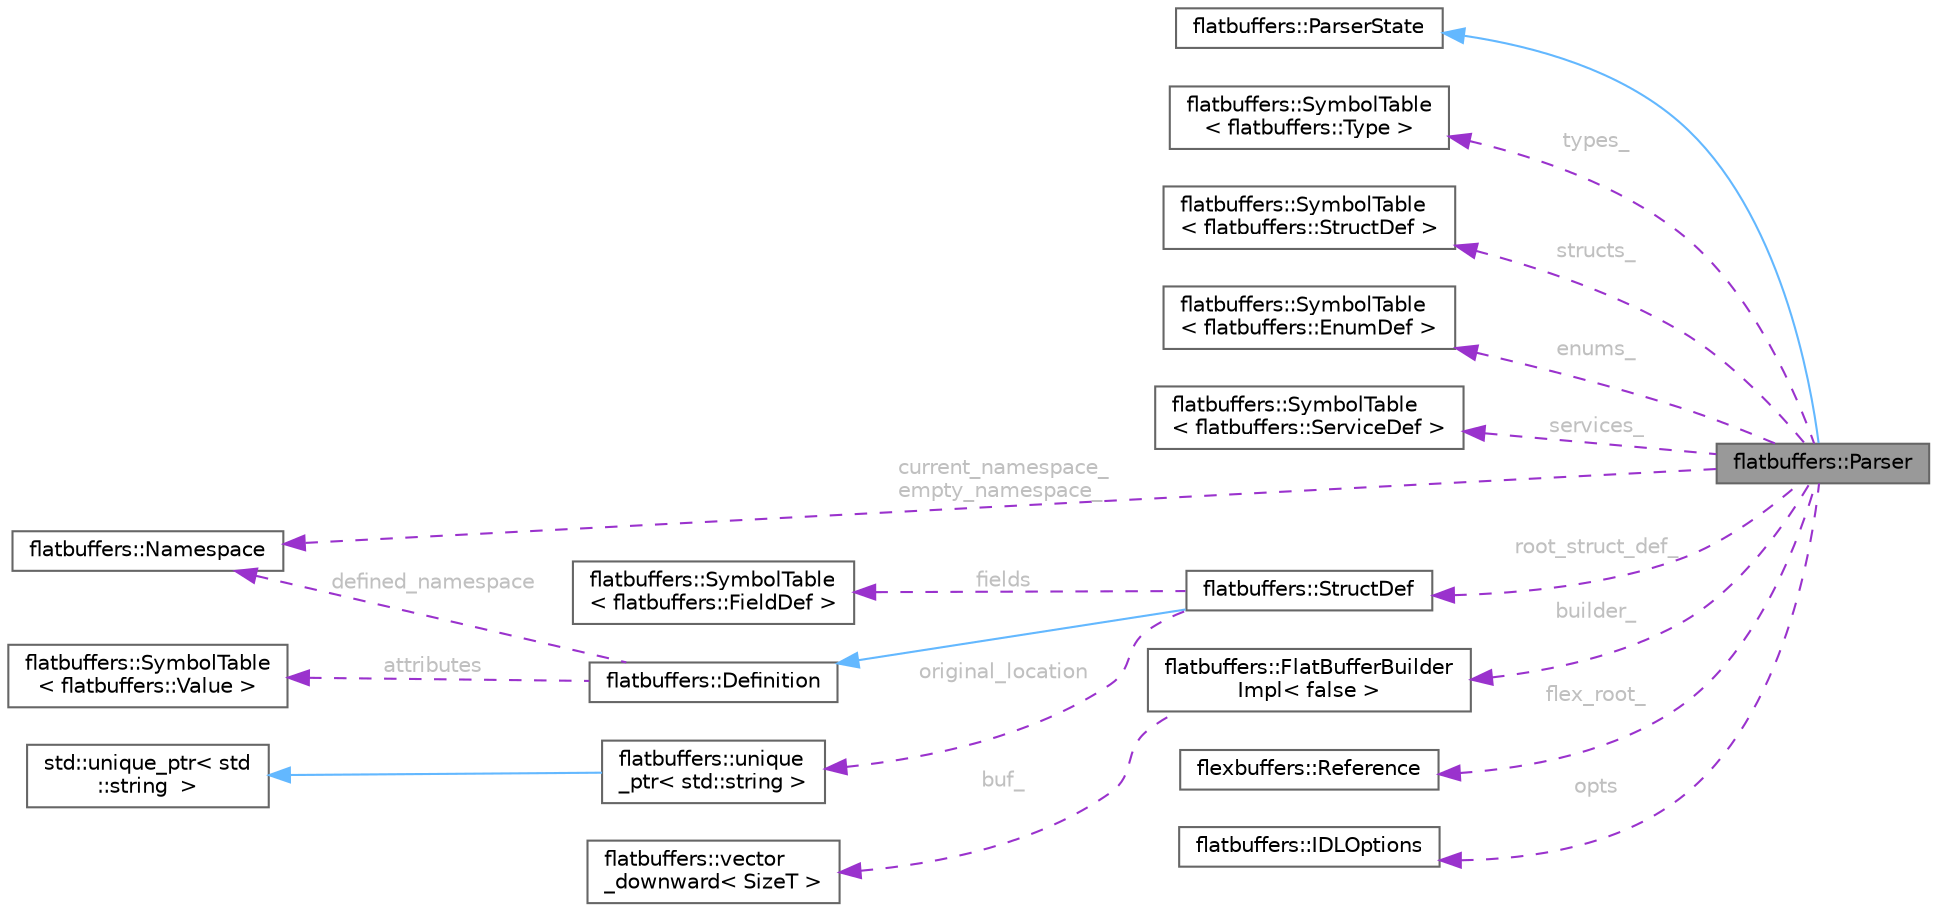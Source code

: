 digraph "flatbuffers::Parser"
{
 // LATEX_PDF_SIZE
  bgcolor="transparent";
  edge [fontname=Helvetica,fontsize=10,labelfontname=Helvetica,labelfontsize=10];
  node [fontname=Helvetica,fontsize=10,shape=box,height=0.2,width=0.4];
  rankdir="LR";
  Node1 [id="Node000001",label="flatbuffers::Parser",height=0.2,width=0.4,color="gray40", fillcolor="grey60", style="filled", fontcolor="black",tooltip=" "];
  Node2 -> Node1 [id="edge18_Node000001_Node000002",dir="back",color="steelblue1",style="solid",tooltip=" "];
  Node2 [id="Node000002",label="flatbuffers::ParserState",height=0.2,width=0.4,color="gray40", fillcolor="white", style="filled",URL="$structflatbuffers_1_1ParserState.html",tooltip=" "];
  Node3 -> Node1 [id="edge19_Node000001_Node000003",dir="back",color="darkorchid3",style="dashed",tooltip=" ",label=" types_",fontcolor="grey" ];
  Node3 [id="Node000003",label="flatbuffers::SymbolTable\l\< flatbuffers::Type \>",height=0.2,width=0.4,color="gray40", fillcolor="white", style="filled",URL="$classflatbuffers_1_1SymbolTable.html",tooltip=" "];
  Node4 -> Node1 [id="edge20_Node000001_Node000004",dir="back",color="darkorchid3",style="dashed",tooltip=" ",label=" structs_",fontcolor="grey" ];
  Node4 [id="Node000004",label="flatbuffers::SymbolTable\l\< flatbuffers::StructDef \>",height=0.2,width=0.4,color="gray40", fillcolor="white", style="filled",URL="$classflatbuffers_1_1SymbolTable.html",tooltip=" "];
  Node5 -> Node1 [id="edge21_Node000001_Node000005",dir="back",color="darkorchid3",style="dashed",tooltip=" ",label=" enums_",fontcolor="grey" ];
  Node5 [id="Node000005",label="flatbuffers::SymbolTable\l\< flatbuffers::EnumDef \>",height=0.2,width=0.4,color="gray40", fillcolor="white", style="filled",URL="$classflatbuffers_1_1SymbolTable.html",tooltip=" "];
  Node6 -> Node1 [id="edge22_Node000001_Node000006",dir="back",color="darkorchid3",style="dashed",tooltip=" ",label=" services_",fontcolor="grey" ];
  Node6 [id="Node000006",label="flatbuffers::SymbolTable\l\< flatbuffers::ServiceDef \>",height=0.2,width=0.4,color="gray40", fillcolor="white", style="filled",URL="$classflatbuffers_1_1SymbolTable.html",tooltip=" "];
  Node7 -> Node1 [id="edge23_Node000001_Node000007",dir="back",color="darkorchid3",style="dashed",tooltip=" ",label=" current_namespace_\nempty_namespace_",fontcolor="grey" ];
  Node7 [id="Node000007",label="flatbuffers::Namespace",height=0.2,width=0.4,color="gray40", fillcolor="white", style="filled",URL="$structflatbuffers_1_1Namespace.html",tooltip=" "];
  Node8 -> Node1 [id="edge24_Node000001_Node000008",dir="back",color="darkorchid3",style="dashed",tooltip=" ",label=" builder_",fontcolor="grey" ];
  Node8 [id="Node000008",label="flatbuffers::FlatBufferBuilder\lImpl\< false \>",height=0.2,width=0.4,color="gray40", fillcolor="white", style="filled",URL="$classflatbuffers_1_1FlatBufferBuilderImpl.html",tooltip=" "];
  Node9 -> Node8 [id="edge25_Node000008_Node000009",dir="back",color="darkorchid3",style="dashed",tooltip=" ",label=" buf_",fontcolor="grey" ];
  Node9 [id="Node000009",label="flatbuffers::vector\l_downward\< SizeT \>",height=0.2,width=0.4,color="gray40", fillcolor="white", style="filled",URL="$classflatbuffers_1_1vector__downward.html",tooltip=" "];
  Node10 -> Node1 [id="edge26_Node000001_Node000010",dir="back",color="darkorchid3",style="dashed",tooltip=" ",label=" flex_root_",fontcolor="grey" ];
  Node10 [id="Node000010",label="flexbuffers::Reference",height=0.2,width=0.4,color="gray40", fillcolor="white", style="filled",URL="$classflexbuffers_1_1Reference.html",tooltip=" "];
  Node11 -> Node1 [id="edge27_Node000001_Node000011",dir="back",color="darkorchid3",style="dashed",tooltip=" ",label=" root_struct_def_",fontcolor="grey" ];
  Node11 [id="Node000011",label="flatbuffers::StructDef",height=0.2,width=0.4,color="gray40", fillcolor="white", style="filled",URL="$structflatbuffers_1_1StructDef.html",tooltip=" "];
  Node12 -> Node11 [id="edge28_Node000011_Node000012",dir="back",color="steelblue1",style="solid",tooltip=" "];
  Node12 [id="Node000012",label="flatbuffers::Definition",height=0.2,width=0.4,color="gray40", fillcolor="white", style="filled",URL="$structflatbuffers_1_1Definition.html",tooltip=" "];
  Node13 -> Node12 [id="edge29_Node000012_Node000013",dir="back",color="darkorchid3",style="dashed",tooltip=" ",label=" attributes",fontcolor="grey" ];
  Node13 [id="Node000013",label="flatbuffers::SymbolTable\l\< flatbuffers::Value \>",height=0.2,width=0.4,color="gray40", fillcolor="white", style="filled",URL="$classflatbuffers_1_1SymbolTable.html",tooltip=" "];
  Node7 -> Node12 [id="edge30_Node000012_Node000007",dir="back",color="darkorchid3",style="dashed",tooltip=" ",label=" defined_namespace",fontcolor="grey" ];
  Node14 -> Node11 [id="edge31_Node000011_Node000014",dir="back",color="darkorchid3",style="dashed",tooltip=" ",label=" fields",fontcolor="grey" ];
  Node14 [id="Node000014",label="flatbuffers::SymbolTable\l\< flatbuffers::FieldDef \>",height=0.2,width=0.4,color="gray40", fillcolor="white", style="filled",URL="$classflatbuffers_1_1SymbolTable.html",tooltip=" "];
  Node15 -> Node11 [id="edge32_Node000011_Node000015",dir="back",color="darkorchid3",style="dashed",tooltip=" ",label=" original_location",fontcolor="grey" ];
  Node15 [id="Node000015",label="flatbuffers::unique\l_ptr\< std::string \>",height=0.2,width=0.4,color="gray40", fillcolor="white", style="filled",URL="$classflatbuffers_1_1unique__ptr.html",tooltip=" "];
  Node16 -> Node15 [id="edge33_Node000015_Node000016",dir="back",color="steelblue1",style="solid",tooltip=" "];
  Node16 [id="Node000016",label="std::unique_ptr\< std\l::string  \>",height=0.2,width=0.4,color="gray40", fillcolor="white", style="filled",tooltip=" "];
  Node17 -> Node1 [id="edge34_Node000001_Node000017",dir="back",color="darkorchid3",style="dashed",tooltip=" ",label=" opts",fontcolor="grey" ];
  Node17 [id="Node000017",label="flatbuffers::IDLOptions",height=0.2,width=0.4,color="gray40", fillcolor="white", style="filled",URL="$structflatbuffers_1_1IDLOptions.html",tooltip=" "];
}
